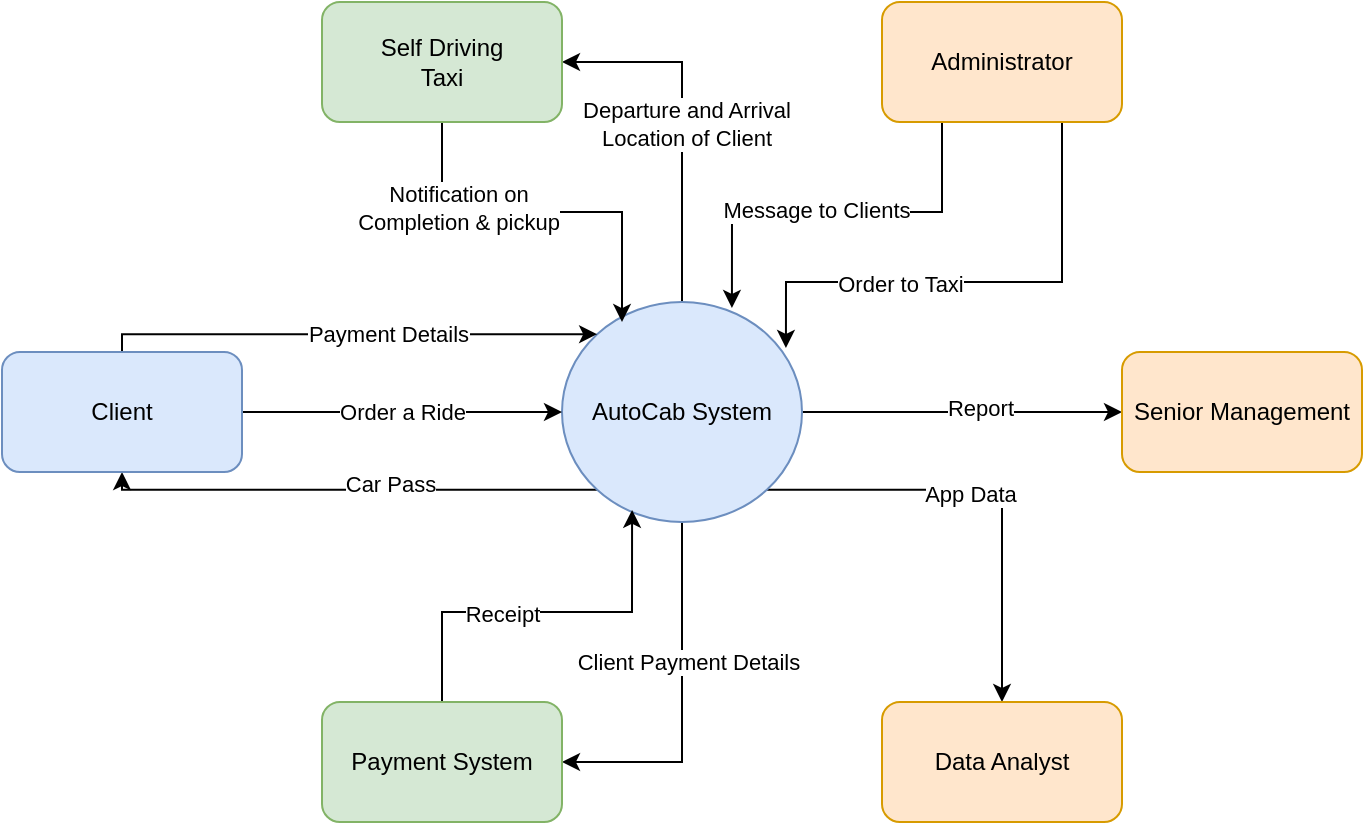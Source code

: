 <mxfile version="20.8.11"><diagram name="Page-1" id="Xw9KYFF9Phboa_WA2jRX"><mxGraphModel dx="968" dy="536" grid="1" gridSize="10" guides="1" tooltips="1" connect="1" arrows="1" fold="1" page="1" pageScale="1" pageWidth="850" pageHeight="1100" math="0" shadow="0"><root><mxCell id="0"/><mxCell id="1" parent="0"/><mxCell id="uM_WFT85AHZ1FUa-koW--15" style="edgeStyle=orthogonalEdgeStyle;rounded=0;orthogonalLoop=1;jettySize=auto;html=1;exitX=0;exitY=1;exitDx=0;exitDy=0;entryX=0.5;entryY=1;entryDx=0;entryDy=0;" edge="1" parent="1" source="uM_WFT85AHZ1FUa-koW--1" target="uM_WFT85AHZ1FUa-koW--2"><mxGeometry relative="1" as="geometry"><Array as="points"><mxPoint x="160" y="484"/></Array></mxGeometry></mxCell><mxCell id="uM_WFT85AHZ1FUa-koW--16" value="Car Pass" style="edgeLabel;html=1;align=center;verticalAlign=middle;resizable=0;points=[];" vertex="1" connectable="0" parent="uM_WFT85AHZ1FUa-koW--15"><mxGeometry x="-0.16" y="-3" relative="1" as="geometry"><mxPoint as="offset"/></mxGeometry></mxCell><mxCell id="uM_WFT85AHZ1FUa-koW--17" style="edgeStyle=orthogonalEdgeStyle;rounded=0;orthogonalLoop=1;jettySize=auto;html=1;exitX=0.5;exitY=0;exitDx=0;exitDy=0;entryX=1;entryY=0.5;entryDx=0;entryDy=0;" edge="1" parent="1" source="uM_WFT85AHZ1FUa-koW--1" target="uM_WFT85AHZ1FUa-koW--3"><mxGeometry relative="1" as="geometry"/></mxCell><mxCell id="uM_WFT85AHZ1FUa-koW--18" value="&lt;div&gt;Departure and Arrival&lt;/div&gt;&lt;div&gt;Location of Client&lt;/div&gt;" style="edgeLabel;html=1;align=center;verticalAlign=middle;resizable=0;points=[];" vertex="1" connectable="0" parent="uM_WFT85AHZ1FUa-koW--17"><mxGeometry x="-0.011" y="-2" relative="1" as="geometry"><mxPoint as="offset"/></mxGeometry></mxCell><mxCell id="uM_WFT85AHZ1FUa-koW--21" style="edgeStyle=orthogonalEdgeStyle;rounded=0;orthogonalLoop=1;jettySize=auto;html=1;exitX=1;exitY=0.5;exitDx=0;exitDy=0;entryX=0;entryY=0.5;entryDx=0;entryDy=0;" edge="1" parent="1" source="uM_WFT85AHZ1FUa-koW--1" target="uM_WFT85AHZ1FUa-koW--7"><mxGeometry relative="1" as="geometry"/></mxCell><mxCell id="uM_WFT85AHZ1FUa-koW--22" value="Report" style="edgeLabel;html=1;align=center;verticalAlign=middle;resizable=0;points=[];" vertex="1" connectable="0" parent="uM_WFT85AHZ1FUa-koW--21"><mxGeometry x="0.113" y="2" relative="1" as="geometry"><mxPoint as="offset"/></mxGeometry></mxCell><mxCell id="uM_WFT85AHZ1FUa-koW--23" style="edgeStyle=orthogonalEdgeStyle;rounded=0;orthogonalLoop=1;jettySize=auto;html=1;exitX=1;exitY=1;exitDx=0;exitDy=0;" edge="1" parent="1" source="uM_WFT85AHZ1FUa-koW--1" target="uM_WFT85AHZ1FUa-koW--6"><mxGeometry relative="1" as="geometry"/></mxCell><mxCell id="uM_WFT85AHZ1FUa-koW--24" value="App Data" style="edgeLabel;html=1;align=center;verticalAlign=middle;resizable=0;points=[];" vertex="1" connectable="0" parent="uM_WFT85AHZ1FUa-koW--23"><mxGeometry x="-0.092" y="-2" relative="1" as="geometry"><mxPoint as="offset"/></mxGeometry></mxCell><mxCell id="uM_WFT85AHZ1FUa-koW--29" style="edgeStyle=orthogonalEdgeStyle;rounded=0;orthogonalLoop=1;jettySize=auto;html=1;exitX=0.5;exitY=1;exitDx=0;exitDy=0;entryX=1;entryY=0.5;entryDx=0;entryDy=0;" edge="1" parent="1" source="uM_WFT85AHZ1FUa-koW--1" target="uM_WFT85AHZ1FUa-koW--5"><mxGeometry relative="1" as="geometry"><Array as="points"><mxPoint x="440" y="620"/></Array></mxGeometry></mxCell><mxCell id="uM_WFT85AHZ1FUa-koW--30" value="Client Payment Details" style="edgeLabel;html=1;align=center;verticalAlign=middle;resizable=0;points=[];" vertex="1" connectable="0" parent="uM_WFT85AHZ1FUa-koW--29"><mxGeometry x="-0.589" y="3" relative="1" as="geometry"><mxPoint y="33" as="offset"/></mxGeometry></mxCell><mxCell id="uM_WFT85AHZ1FUa-koW--1" value="AutoCab System" style="ellipse;whiteSpace=wrap;html=1;fillColor=#dae8fc;strokeColor=#6c8ebf;" vertex="1" parent="1"><mxGeometry x="380" y="390" width="120" height="110" as="geometry"/></mxCell><mxCell id="uM_WFT85AHZ1FUa-koW--9" value="&lt;div&gt;Order a Ride&lt;/div&gt;" style="edgeStyle=orthogonalEdgeStyle;rounded=0;orthogonalLoop=1;jettySize=auto;html=1;exitX=1;exitY=0.5;exitDx=0;exitDy=0;entryX=0;entryY=0.5;entryDx=0;entryDy=0;align=center;" edge="1" parent="1" source="uM_WFT85AHZ1FUa-koW--2" target="uM_WFT85AHZ1FUa-koW--1"><mxGeometry relative="1" as="geometry"/></mxCell><mxCell id="uM_WFT85AHZ1FUa-koW--13" style="edgeStyle=orthogonalEdgeStyle;rounded=0;orthogonalLoop=1;jettySize=auto;html=1;exitX=0.5;exitY=0;exitDx=0;exitDy=0;entryX=0;entryY=0;entryDx=0;entryDy=0;" edge="1" parent="1" source="uM_WFT85AHZ1FUa-koW--2" target="uM_WFT85AHZ1FUa-koW--1"><mxGeometry relative="1" as="geometry"><Array as="points"><mxPoint x="160" y="406"/></Array></mxGeometry></mxCell><mxCell id="uM_WFT85AHZ1FUa-koW--14" value="Payment Details" style="edgeLabel;html=1;align=center;verticalAlign=middle;resizable=0;points=[];" vertex="1" connectable="0" parent="uM_WFT85AHZ1FUa-koW--13"><mxGeometry x="0.151" relative="1" as="geometry"><mxPoint as="offset"/></mxGeometry></mxCell><mxCell id="uM_WFT85AHZ1FUa-koW--2" value="&lt;div&gt;Client&lt;/div&gt;" style="rounded=1;whiteSpace=wrap;html=1;fillColor=#dae8fc;strokeColor=#6c8ebf;" vertex="1" parent="1"><mxGeometry x="100" y="415" width="120" height="60" as="geometry"/></mxCell><mxCell id="uM_WFT85AHZ1FUa-koW--19" style="edgeStyle=orthogonalEdgeStyle;rounded=0;orthogonalLoop=1;jettySize=auto;html=1;exitX=0.5;exitY=1;exitDx=0;exitDy=0;entryX=0.25;entryY=0.091;entryDx=0;entryDy=0;entryPerimeter=0;" edge="1" parent="1" source="uM_WFT85AHZ1FUa-koW--3" target="uM_WFT85AHZ1FUa-koW--1"><mxGeometry relative="1" as="geometry"/></mxCell><mxCell id="uM_WFT85AHZ1FUa-koW--20" value="&lt;div&gt;Notification on &lt;br&gt;&lt;/div&gt;&lt;div&gt;Completion &amp;amp; pickup&lt;br&gt;&lt;/div&gt;" style="edgeLabel;html=1;align=center;verticalAlign=middle;resizable=0;points=[];" vertex="1" connectable="0" parent="uM_WFT85AHZ1FUa-koW--19"><mxGeometry x="-0.442" y="2" relative="1" as="geometry"><mxPoint as="offset"/></mxGeometry></mxCell><mxCell id="uM_WFT85AHZ1FUa-koW--3" value="&lt;div&gt;Self Driving&lt;/div&gt;&lt;div&gt;Taxi&lt;br&gt;&lt;/div&gt;" style="rounded=1;whiteSpace=wrap;html=1;fillColor=#d5e8d4;strokeColor=#82b366;" vertex="1" parent="1"><mxGeometry x="260" y="240" width="120" height="60" as="geometry"/></mxCell><mxCell id="uM_WFT85AHZ1FUa-koW--25" style="edgeStyle=orthogonalEdgeStyle;rounded=0;orthogonalLoop=1;jettySize=auto;html=1;exitX=0.25;exitY=1;exitDx=0;exitDy=0;entryX=0.708;entryY=0.027;entryDx=0;entryDy=0;entryPerimeter=0;" edge="1" parent="1" source="uM_WFT85AHZ1FUa-koW--4" target="uM_WFT85AHZ1FUa-koW--1"><mxGeometry relative="1" as="geometry"/></mxCell><mxCell id="uM_WFT85AHZ1FUa-koW--26" value="Message to Clients" style="edgeLabel;html=1;align=center;verticalAlign=middle;resizable=0;points=[];" vertex="1" connectable="0" parent="uM_WFT85AHZ1FUa-koW--25"><mxGeometry x="0.091" y="-1" relative="1" as="geometry"><mxPoint as="offset"/></mxGeometry></mxCell><mxCell id="uM_WFT85AHZ1FUa-koW--27" style="edgeStyle=orthogonalEdgeStyle;rounded=0;orthogonalLoop=1;jettySize=auto;html=1;exitX=0.75;exitY=1;exitDx=0;exitDy=0;entryX=0.933;entryY=0.209;entryDx=0;entryDy=0;entryPerimeter=0;" edge="1" parent="1" source="uM_WFT85AHZ1FUa-koW--4" target="uM_WFT85AHZ1FUa-koW--1"><mxGeometry relative="1" as="geometry"><Array as="points"><mxPoint x="630" y="380"/><mxPoint x="492" y="380"/></Array></mxGeometry></mxCell><mxCell id="uM_WFT85AHZ1FUa-koW--28" value="Order to Taxi" style="edgeLabel;html=1;align=center;verticalAlign=middle;resizable=0;points=[];" vertex="1" connectable="0" parent="uM_WFT85AHZ1FUa-koW--27"><mxGeometry x="0.283" y="1" relative="1" as="geometry"><mxPoint as="offset"/></mxGeometry></mxCell><mxCell id="uM_WFT85AHZ1FUa-koW--4" value="&lt;div&gt;Administrator&lt;/div&gt;" style="rounded=1;whiteSpace=wrap;html=1;fillColor=#ffe6cc;strokeColor=#d79b00;" vertex="1" parent="1"><mxGeometry x="540" y="240" width="120" height="60" as="geometry"/></mxCell><mxCell id="uM_WFT85AHZ1FUa-koW--31" style="edgeStyle=orthogonalEdgeStyle;rounded=0;orthogonalLoop=1;jettySize=auto;html=1;exitX=0.5;exitY=0;exitDx=0;exitDy=0;entryX=0.292;entryY=0.945;entryDx=0;entryDy=0;entryPerimeter=0;" edge="1" parent="1" source="uM_WFT85AHZ1FUa-koW--5" target="uM_WFT85AHZ1FUa-koW--1"><mxGeometry relative="1" as="geometry"/></mxCell><mxCell id="uM_WFT85AHZ1FUa-koW--32" value="Receipt" style="edgeLabel;html=1;align=center;verticalAlign=middle;resizable=0;points=[];" vertex="1" connectable="0" parent="uM_WFT85AHZ1FUa-koW--31"><mxGeometry x="-0.215" y="-1" relative="1" as="geometry"><mxPoint as="offset"/></mxGeometry></mxCell><mxCell id="uM_WFT85AHZ1FUa-koW--5" value="Payment System" style="rounded=1;whiteSpace=wrap;html=1;fillColor=#d5e8d4;strokeColor=#82b366;" vertex="1" parent="1"><mxGeometry x="260" y="590" width="120" height="60" as="geometry"/></mxCell><mxCell id="uM_WFT85AHZ1FUa-koW--6" value="Data Analyst" style="rounded=1;whiteSpace=wrap;html=1;fillColor=#ffe6cc;strokeColor=#d79b00;" vertex="1" parent="1"><mxGeometry x="540" y="590" width="120" height="60" as="geometry"/></mxCell><mxCell id="uM_WFT85AHZ1FUa-koW--7" value="Senior Management" style="rounded=1;whiteSpace=wrap;html=1;fillColor=#ffe6cc;strokeColor=#d79b00;" vertex="1" parent="1"><mxGeometry x="660" y="415" width="120" height="60" as="geometry"/></mxCell></root></mxGraphModel></diagram></mxfile>